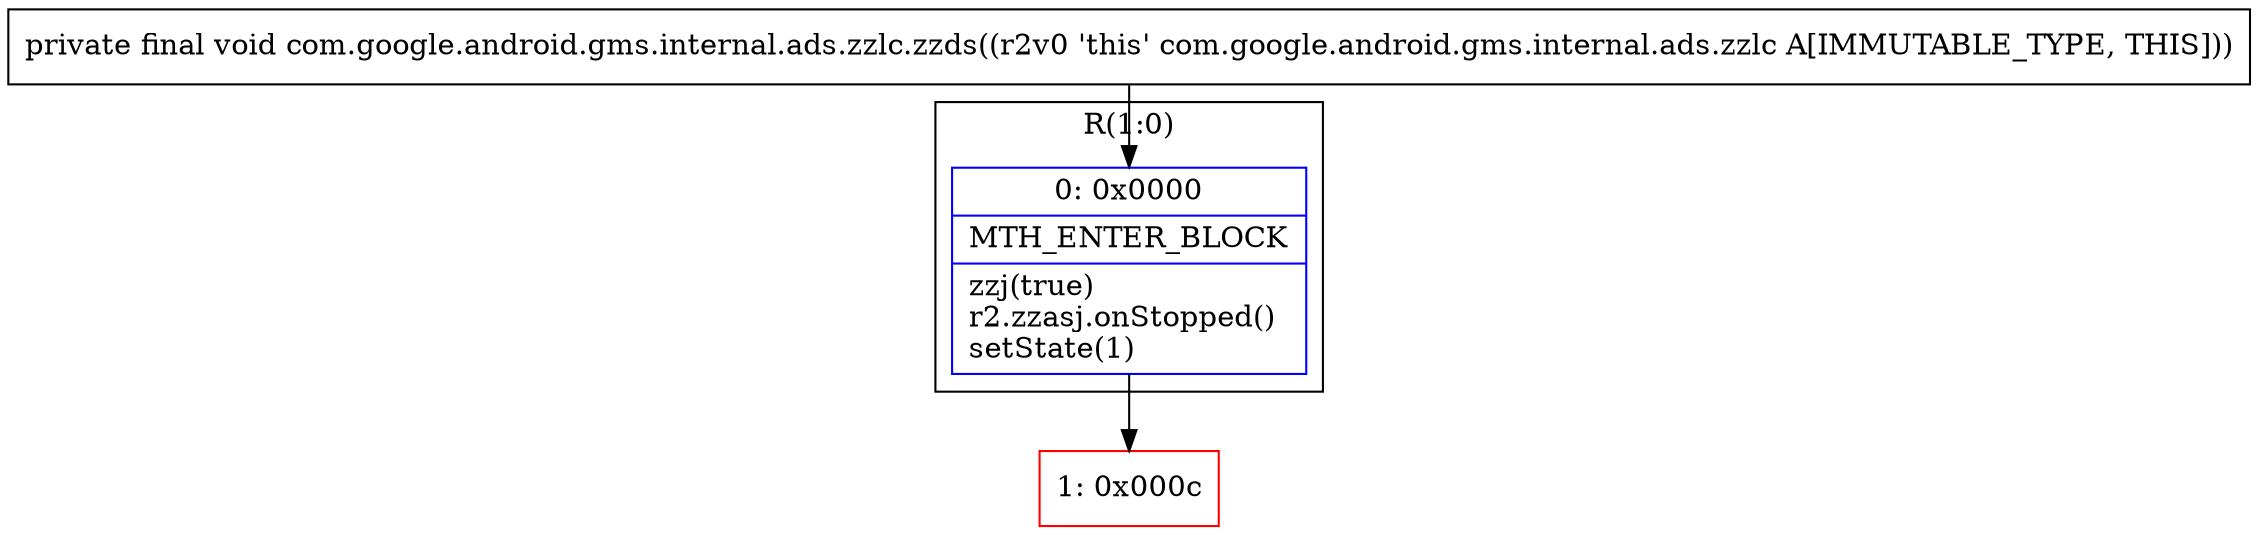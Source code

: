 digraph "CFG forcom.google.android.gms.internal.ads.zzlc.zzds()V" {
subgraph cluster_Region_1779111114 {
label = "R(1:0)";
node [shape=record,color=blue];
Node_0 [shape=record,label="{0\:\ 0x0000|MTH_ENTER_BLOCK\l|zzj(true)\lr2.zzasj.onStopped()\lsetState(1)\l}"];
}
Node_1 [shape=record,color=red,label="{1\:\ 0x000c}"];
MethodNode[shape=record,label="{private final void com.google.android.gms.internal.ads.zzlc.zzds((r2v0 'this' com.google.android.gms.internal.ads.zzlc A[IMMUTABLE_TYPE, THIS])) }"];
MethodNode -> Node_0;
Node_0 -> Node_1;
}

